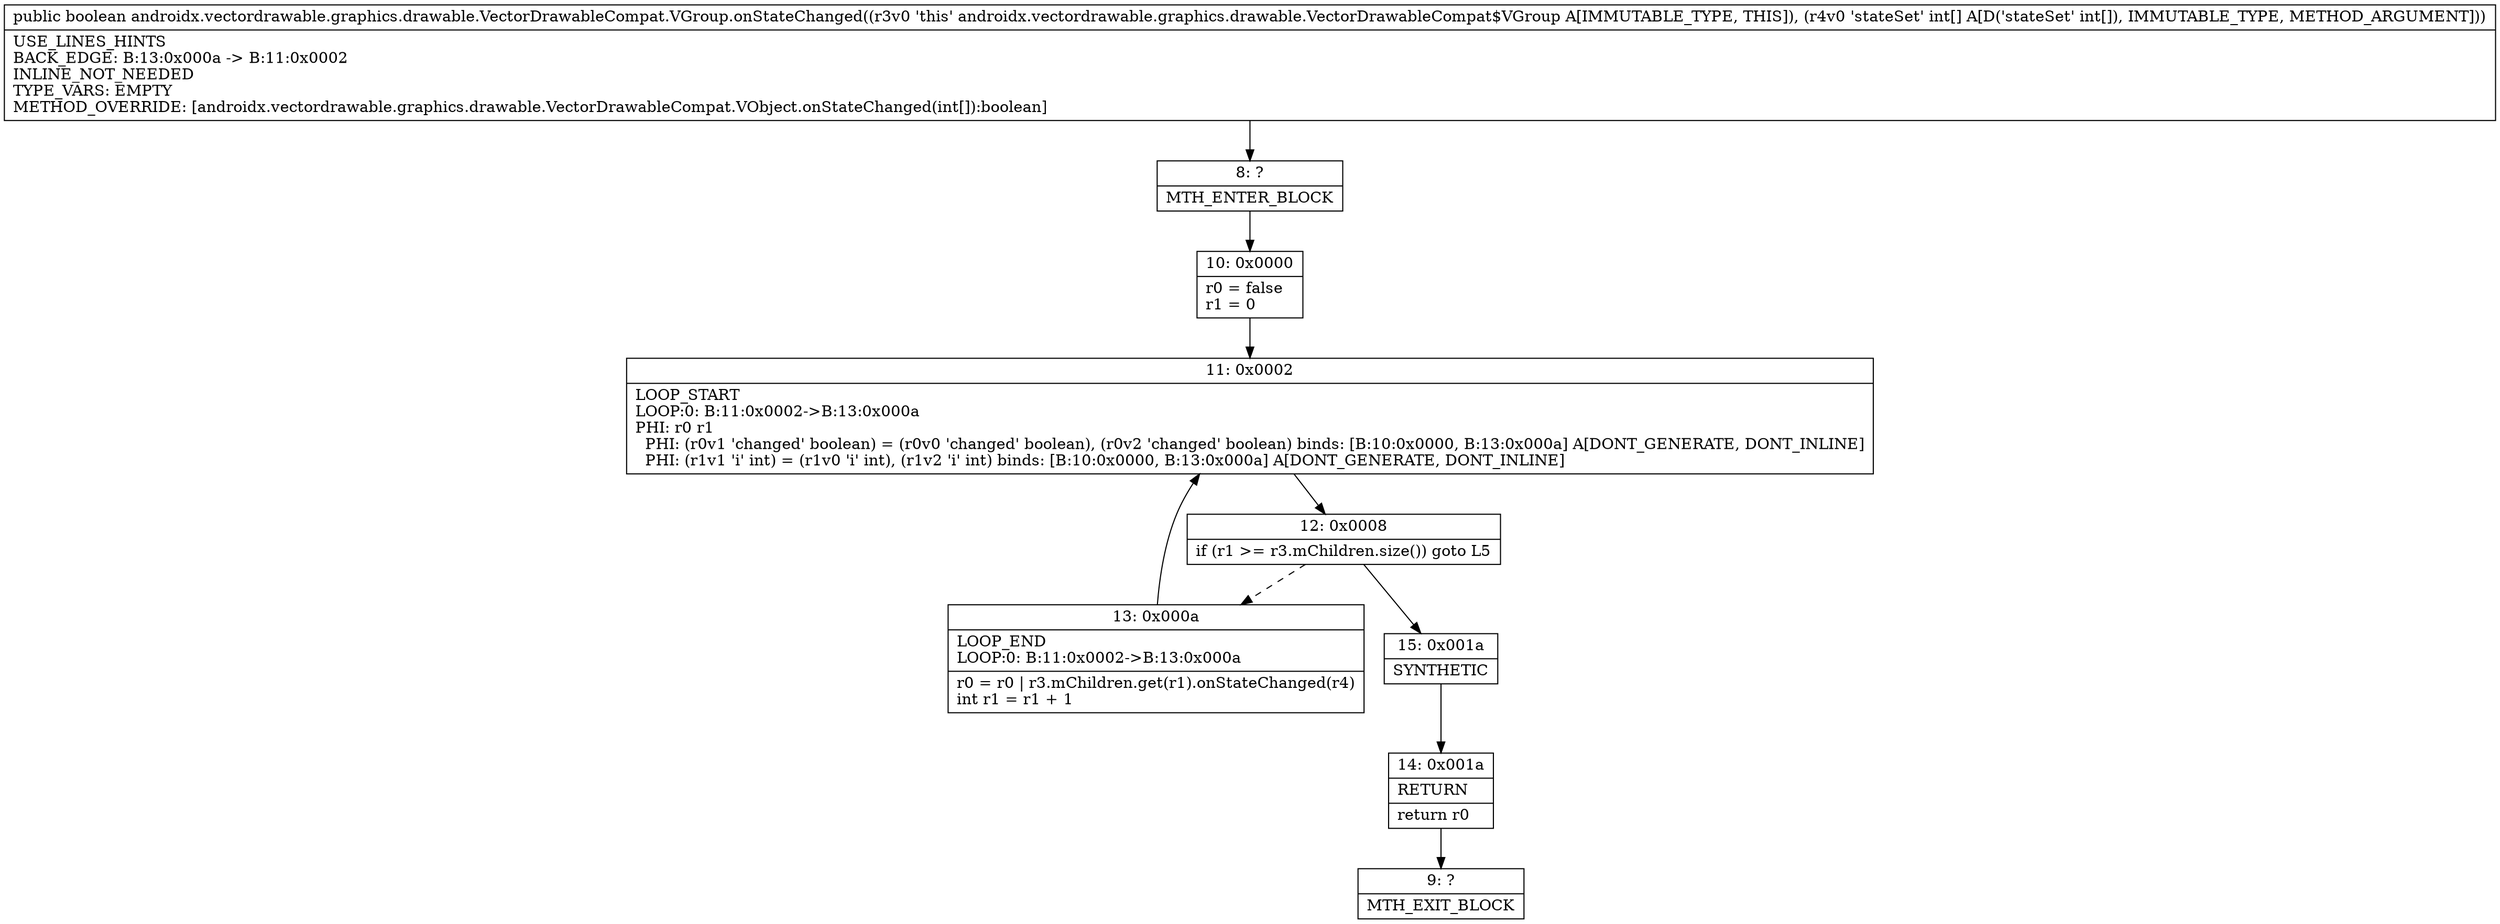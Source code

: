 digraph "CFG forandroidx.vectordrawable.graphics.drawable.VectorDrawableCompat.VGroup.onStateChanged([I)Z" {
Node_8 [shape=record,label="{8\:\ ?|MTH_ENTER_BLOCK\l}"];
Node_10 [shape=record,label="{10\:\ 0x0000|r0 = false\lr1 = 0\l}"];
Node_11 [shape=record,label="{11\:\ 0x0002|LOOP_START\lLOOP:0: B:11:0x0002\-\>B:13:0x000a\lPHI: r0 r1 \l  PHI: (r0v1 'changed' boolean) = (r0v0 'changed' boolean), (r0v2 'changed' boolean) binds: [B:10:0x0000, B:13:0x000a] A[DONT_GENERATE, DONT_INLINE]\l  PHI: (r1v1 'i' int) = (r1v0 'i' int), (r1v2 'i' int) binds: [B:10:0x0000, B:13:0x000a] A[DONT_GENERATE, DONT_INLINE]\l}"];
Node_12 [shape=record,label="{12\:\ 0x0008|if (r1 \>= r3.mChildren.size()) goto L5\l}"];
Node_13 [shape=record,label="{13\:\ 0x000a|LOOP_END\lLOOP:0: B:11:0x0002\-\>B:13:0x000a\l|r0 = r0 \| r3.mChildren.get(r1).onStateChanged(r4)\lint r1 = r1 + 1\l}"];
Node_15 [shape=record,label="{15\:\ 0x001a|SYNTHETIC\l}"];
Node_14 [shape=record,label="{14\:\ 0x001a|RETURN\l|return r0\l}"];
Node_9 [shape=record,label="{9\:\ ?|MTH_EXIT_BLOCK\l}"];
MethodNode[shape=record,label="{public boolean androidx.vectordrawable.graphics.drawable.VectorDrawableCompat.VGroup.onStateChanged((r3v0 'this' androidx.vectordrawable.graphics.drawable.VectorDrawableCompat$VGroup A[IMMUTABLE_TYPE, THIS]), (r4v0 'stateSet' int[] A[D('stateSet' int[]), IMMUTABLE_TYPE, METHOD_ARGUMENT]))  | USE_LINES_HINTS\lBACK_EDGE: B:13:0x000a \-\> B:11:0x0002\lINLINE_NOT_NEEDED\lTYPE_VARS: EMPTY\lMETHOD_OVERRIDE: [androidx.vectordrawable.graphics.drawable.VectorDrawableCompat.VObject.onStateChanged(int[]):boolean]\l}"];
MethodNode -> Node_8;Node_8 -> Node_10;
Node_10 -> Node_11;
Node_11 -> Node_12;
Node_12 -> Node_13[style=dashed];
Node_12 -> Node_15;
Node_13 -> Node_11;
Node_15 -> Node_14;
Node_14 -> Node_9;
}

